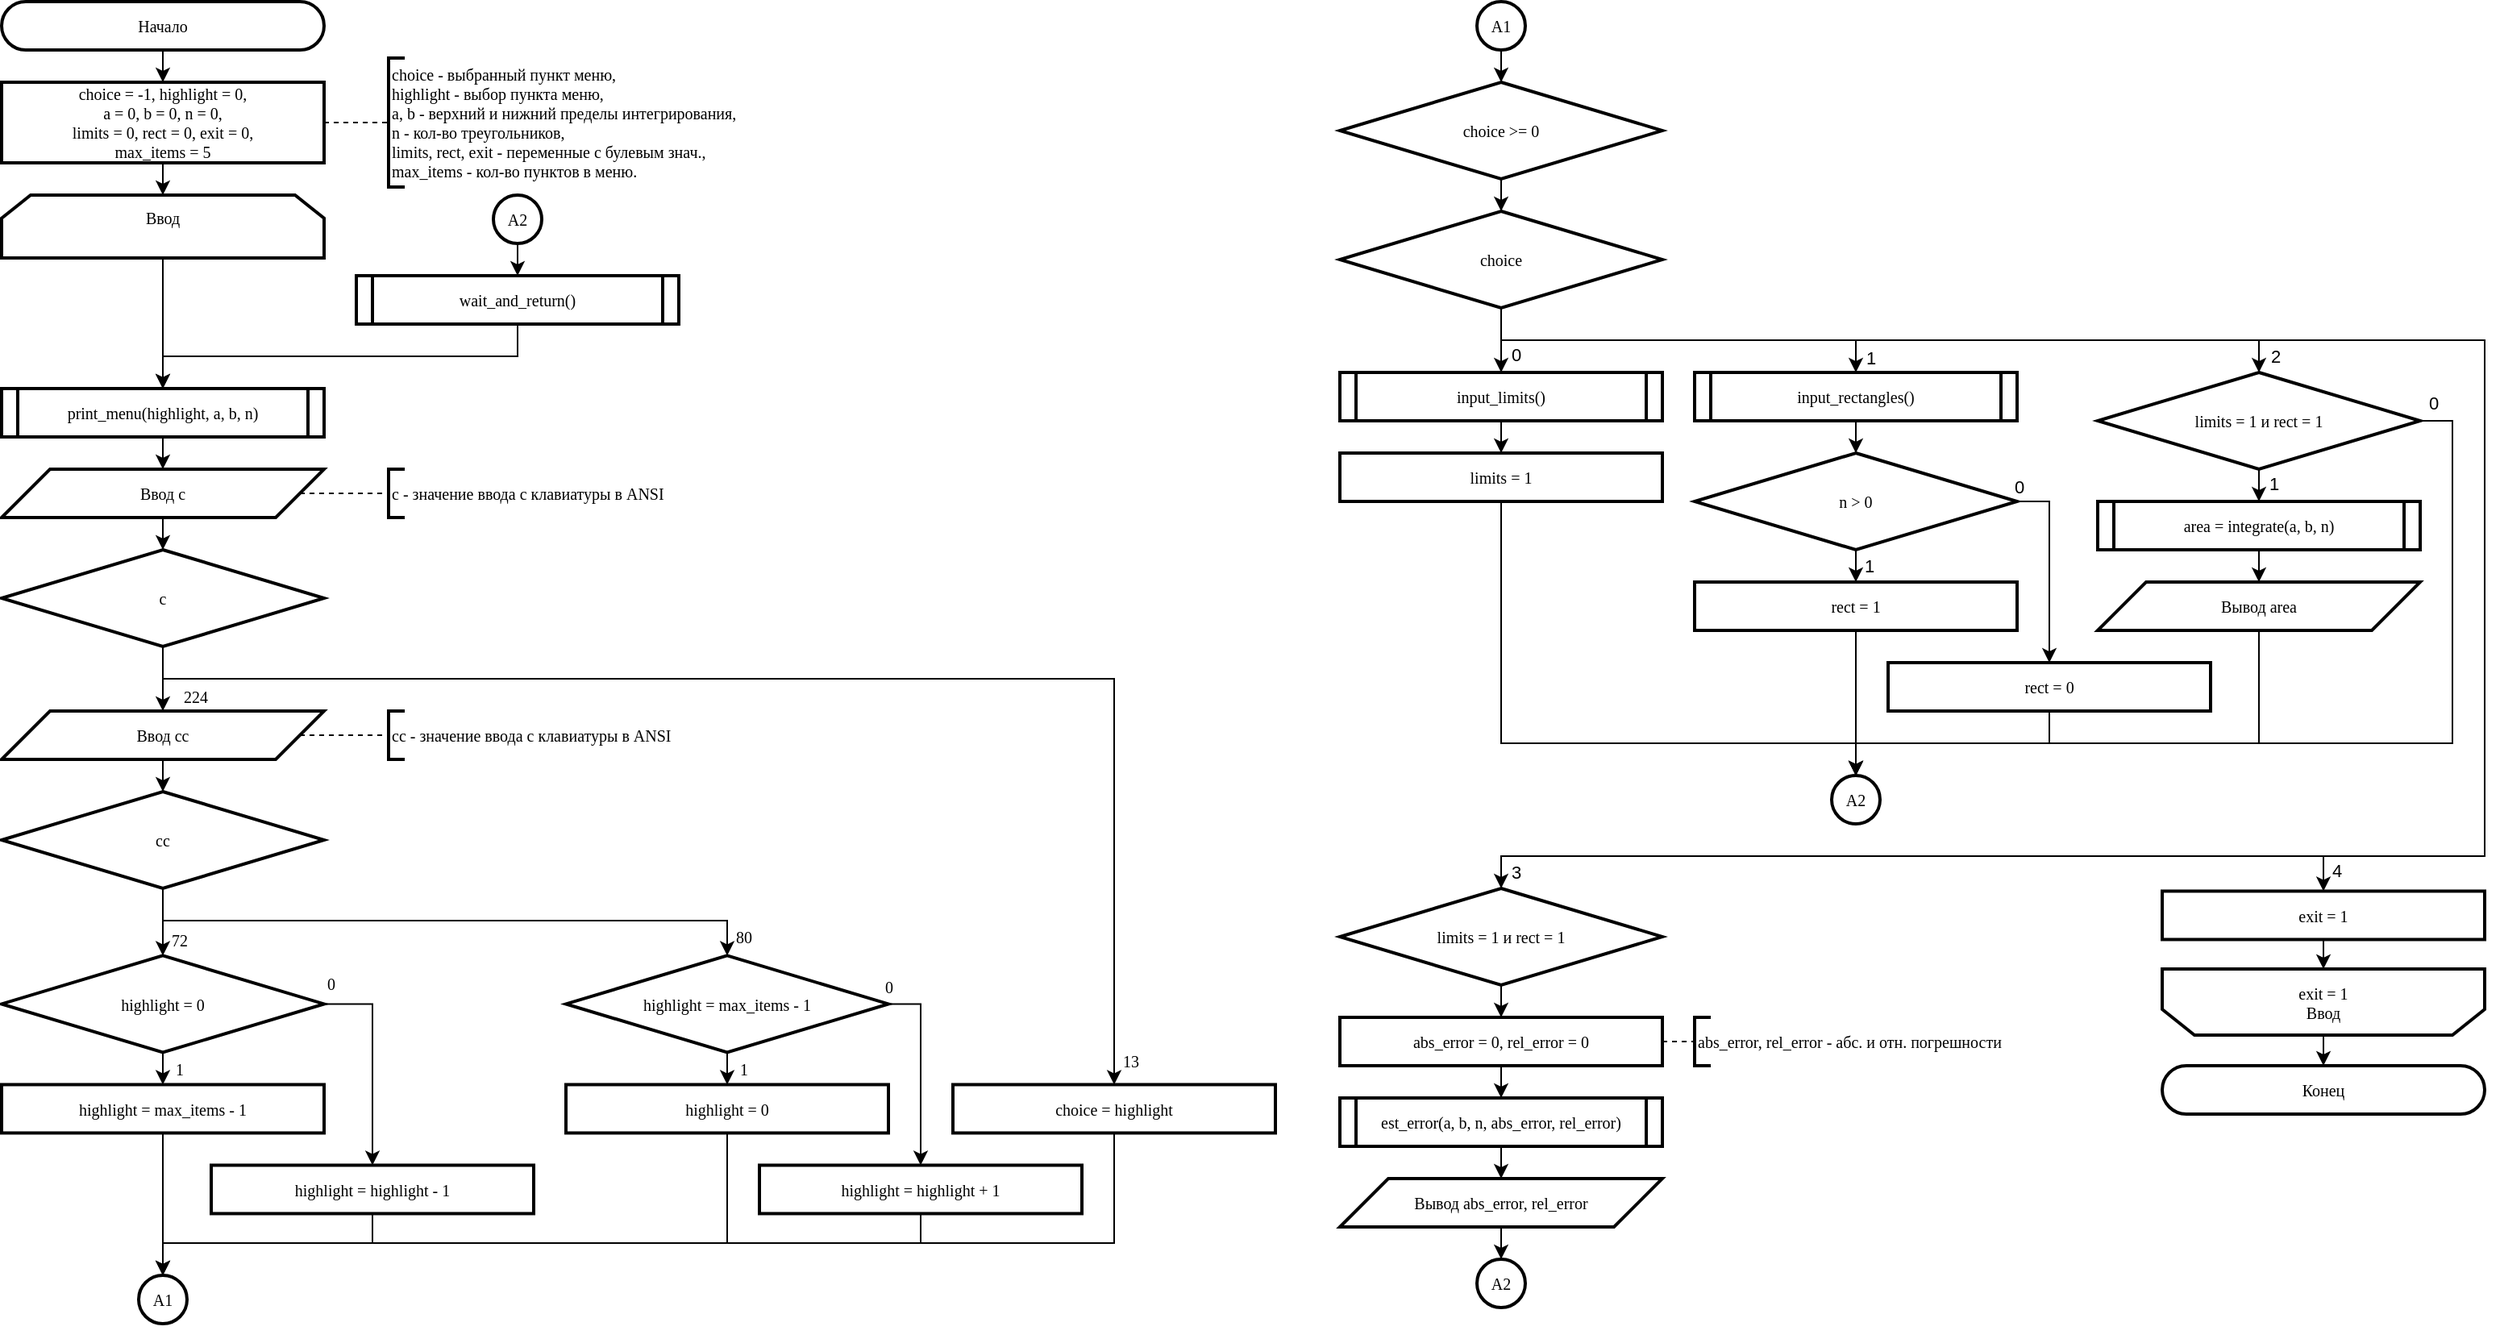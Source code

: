 <mxfile version="24.7.17">
  <diagram name="main" id="Yor0Zr-ZIr2lH6L3l4fF">
    <mxGraphModel dx="4097" dy="2389" grid="1" gridSize="10" guides="1" tooltips="1" connect="1" arrows="1" fold="1" page="1" pageScale="1" pageWidth="827" pageHeight="1169" math="0" shadow="0">
      <root>
        <mxCell id="0" />
        <mxCell id="1" parent="0" />
        <mxCell id="jDlv3GE1ao5g64Kmucw2-7" style="edgeStyle=orthogonalEdgeStyle;rounded=0;orthogonalLoop=1;jettySize=auto;html=1;exitX=0.5;exitY=1;exitDx=0;exitDy=0;entryX=0.5;entryY=0;entryDx=0;entryDy=0;fontFamily=JetBrains Mono;fontSize=10;" edge="1" parent="1" source="jDlv3GE1ao5g64Kmucw2-1" target="jDlv3GE1ao5g64Kmucw2-6">
          <mxGeometry relative="1" as="geometry" />
        </mxCell>
        <mxCell id="jDlv3GE1ao5g64Kmucw2-1" value="Начало" style="rounded=1;whiteSpace=wrap;html=1;arcSize=50;container=0;strokeWidth=2;fontFamily=JetBrains Mono;fontSize=10;" vertex="1" parent="1">
          <mxGeometry x="10" y="10" width="200" height="30" as="geometry" />
        </mxCell>
        <mxCell id="jDlv3GE1ao5g64Kmucw2-2" value="Конец" style="rounded=1;whiteSpace=wrap;html=1;arcSize=50;container=0;strokeWidth=2;fontFamily=JetBrains Mono;fontSize=10;" vertex="1" parent="1">
          <mxGeometry x="1350" y="670" width="200" height="30" as="geometry" />
        </mxCell>
        <mxCell id="jDlv3GE1ao5g64Kmucw2-67" style="edgeStyle=orthogonalEdgeStyle;rounded=0;orthogonalLoop=1;jettySize=auto;html=1;exitX=0.5;exitY=0;exitDx=0;exitDy=0;entryX=0.5;entryY=0;entryDx=0;entryDy=0;" edge="1" parent="1" source="jDlv3GE1ao5g64Kmucw2-3" target="jDlv3GE1ao5g64Kmucw2-2">
          <mxGeometry relative="1" as="geometry" />
        </mxCell>
        <mxCell id="jDlv3GE1ao5g64Kmucw2-3" value="&lt;div style=&quot;font-size: 10px;&quot;&gt;exit = 1&lt;/div&gt;&lt;div style=&quot;font-size: 10px;&quot;&gt;Ввод&lt;/div&gt;" style="shape=loopLimit;whiteSpace=wrap;html=1;size=20;direction=west;strokeWidth=2;fontFamily=JetBrains Mono;fontSize=10;" vertex="1" parent="1">
          <mxGeometry x="1350" y="610" width="200" height="41" as="geometry" />
        </mxCell>
        <mxCell id="jDlv3GE1ao5g64Kmucw2-14" style="edgeStyle=orthogonalEdgeStyle;rounded=0;orthogonalLoop=1;jettySize=auto;html=1;exitX=0.5;exitY=1;exitDx=0;exitDy=0;entryX=0.5;entryY=0;entryDx=0;entryDy=0;fontFamily=JetBrains Mono;fontSize=10;" edge="1" parent="1" source="jDlv3GE1ao5g64Kmucw2-4" target="jDlv3GE1ao5g64Kmucw2-13">
          <mxGeometry relative="1" as="geometry" />
        </mxCell>
        <mxCell id="jDlv3GE1ao5g64Kmucw2-4" value="&lt;div style=&quot;font-size: 10px;&quot;&gt;Ввод&lt;/div&gt;&lt;div style=&quot;font-size: 10px;&quot;&gt;&lt;br style=&quot;font-size: 10px;&quot;&gt;&lt;/div&gt;" style="shape=loopLimit;whiteSpace=wrap;html=1;size=18;direction=east;strokeWidth=2;fontFamily=JetBrains Mono;fontSize=10;" vertex="1" parent="1">
          <mxGeometry x="10" y="130" width="200" height="39" as="geometry" />
        </mxCell>
        <mxCell id="jDlv3GE1ao5g64Kmucw2-8" style="edgeStyle=orthogonalEdgeStyle;rounded=0;orthogonalLoop=1;jettySize=auto;html=1;exitX=0.5;exitY=1;exitDx=0;exitDy=0;entryX=0.5;entryY=0;entryDx=0;entryDy=0;fontFamily=JetBrains Mono;fontSize=10;" edge="1" parent="1" source="jDlv3GE1ao5g64Kmucw2-6" target="jDlv3GE1ao5g64Kmucw2-4">
          <mxGeometry relative="1" as="geometry" />
        </mxCell>
        <mxCell id="jDlv3GE1ao5g64Kmucw2-6" value="&lt;div style=&quot;font-size: 10px;&quot;&gt;&lt;span style=&quot;background-color: initial; font-size: 10px;&quot;&gt;choice = -1,&amp;nbsp;&lt;/span&gt;highlight = 0,&lt;/div&gt;&lt;div style=&quot;font-size: 10px;&quot;&gt;&lt;span style=&quot;background-color: initial; font-size: 10px;&quot;&gt;a = 0, b = 0,&amp;nbsp;&lt;/span&gt;&lt;span style=&quot;background-color: initial; font-size: 10px;&quot;&gt;n = 0,&lt;/span&gt;&lt;/div&gt;&lt;div style=&quot;font-size: 10px;&quot;&gt;&lt;span style=&quot;background-color: initial; font-size: 10px;&quot;&gt;limits = 0, rect = 0, exit = 0,&lt;/span&gt;&lt;/div&gt;&lt;div style=&quot;font-size: 10px;&quot;&gt;&lt;span style=&quot;background-color: initial; font-size: 10px;&quot;&gt;max_items = 5&lt;/span&gt;&lt;/div&gt;" style="rounded=0;whiteSpace=wrap;html=1;strokeWidth=2;fontFamily=JetBrains Mono;fontSize=10;" vertex="1" parent="1">
          <mxGeometry x="10" y="60" width="200" height="50" as="geometry" />
        </mxCell>
        <mxCell id="jDlv3GE1ao5g64Kmucw2-19" style="edgeStyle=orthogonalEdgeStyle;rounded=0;orthogonalLoop=1;jettySize=auto;html=1;exitX=0.5;exitY=1;exitDx=0;exitDy=0;entryX=0.5;entryY=0;entryDx=0;entryDy=0;fontFamily=JetBrains Mono;fontSize=10;" edge="1" parent="1" source="jDlv3GE1ao5g64Kmucw2-9" target="jDlv3GE1ao5g64Kmucw2-18">
          <mxGeometry relative="1" as="geometry" />
        </mxCell>
        <mxCell id="jDlv3GE1ao5g64Kmucw2-9" value="Ввод c" style="shape=parallelogram;perimeter=parallelogramPerimeter;whiteSpace=wrap;html=1;fixedSize=1;size=30;container=0;strokeWidth=2;fontFamily=JetBrains Mono;fontSize=10;" vertex="1" parent="1">
          <mxGeometry x="10" y="300" width="200" height="30" as="geometry" />
        </mxCell>
        <mxCell id="jDlv3GE1ao5g64Kmucw2-10" value="c - значение ввода с клавиатуры в ANSI" style="strokeWidth=2;html=1;shape=mxgraph.flowchart.annotation_1;align=left;pointerEvents=1;fontFamily=JetBrains Mono;fontSize=10;" vertex="1" parent="1">
          <mxGeometry x="250" y="300" width="10" height="30" as="geometry" />
        </mxCell>
        <mxCell id="jDlv3GE1ao5g64Kmucw2-12" style="edgeStyle=orthogonalEdgeStyle;rounded=0;orthogonalLoop=1;jettySize=auto;html=1;exitX=1;exitY=0.5;exitDx=0;exitDy=0;entryX=0;entryY=0.5;entryDx=0;entryDy=0;entryPerimeter=0;dashed=1;endArrow=none;endFill=0;fontFamily=JetBrains Mono;fontSize=10;" edge="1" parent="1" source="jDlv3GE1ao5g64Kmucw2-9" target="jDlv3GE1ao5g64Kmucw2-10">
          <mxGeometry relative="1" as="geometry" />
        </mxCell>
        <mxCell id="jDlv3GE1ao5g64Kmucw2-15" style="edgeStyle=orthogonalEdgeStyle;rounded=0;orthogonalLoop=1;jettySize=auto;html=1;exitX=0.5;exitY=1;exitDx=0;exitDy=0;entryX=0.5;entryY=0;entryDx=0;entryDy=0;fontFamily=JetBrains Mono;fontSize=10;" edge="1" parent="1" source="jDlv3GE1ao5g64Kmucw2-13" target="jDlv3GE1ao5g64Kmucw2-9">
          <mxGeometry relative="1" as="geometry" />
        </mxCell>
        <mxCell id="jDlv3GE1ao5g64Kmucw2-13" value="print_menu(highlight, a, b, n)" style="shape=process;whiteSpace=wrap;html=1;backgroundOutline=1;strokeWidth=2;size=0.05;fontFamily=JetBrains Mono;fontSize=10;" vertex="1" parent="1">
          <mxGeometry x="10" y="250" width="200" height="30" as="geometry" />
        </mxCell>
        <mxCell id="jDlv3GE1ao5g64Kmucw2-16" value="choice - выбранный пункт меню,&lt;div style=&quot;font-size: 10px;&quot;&gt;highlight - выбор пункта меню,&lt;/div&gt;&lt;div style=&quot;font-size: 10px;&quot;&gt;a, b - верхний и нижний пределы интегрирования,&lt;/div&gt;&lt;div style=&quot;font-size: 10px;&quot;&gt;n - кол-во треугольников,&lt;/div&gt;&lt;div style=&quot;font-size: 10px;&quot;&gt;limits, rect, exit - переменные с булевым знач.,&lt;/div&gt;&lt;div style=&quot;font-size: 10px;&quot;&gt;max_items - кол-во пунктов в меню.&lt;/div&gt;" style="strokeWidth=2;html=1;shape=mxgraph.flowchart.annotation_1;align=left;pointerEvents=1;fontFamily=JetBrains Mono;fontSize=10;" vertex="1" parent="1">
          <mxGeometry x="250" y="45" width="10" height="80" as="geometry" />
        </mxCell>
        <mxCell id="jDlv3GE1ao5g64Kmucw2-17" style="edgeStyle=orthogonalEdgeStyle;rounded=0;orthogonalLoop=1;jettySize=auto;html=1;exitX=1;exitY=0.5;exitDx=0;exitDy=0;entryX=0;entryY=0.5;entryDx=0;entryDy=0;entryPerimeter=0;dashed=1;endArrow=none;endFill=0;fontFamily=JetBrains Mono;fontSize=10;" edge="1" parent="1" source="jDlv3GE1ao5g64Kmucw2-6" target="jDlv3GE1ao5g64Kmucw2-16">
          <mxGeometry relative="1" as="geometry" />
        </mxCell>
        <mxCell id="jDlv3GE1ao5g64Kmucw2-27" style="edgeStyle=orthogonalEdgeStyle;rounded=0;orthogonalLoop=1;jettySize=auto;html=1;exitX=0.5;exitY=1;exitDx=0;exitDy=0;entryX=0.5;entryY=0;entryDx=0;entryDy=0;fontFamily=JetBrains Mono;fontSize=10;" edge="1" parent="1" source="jDlv3GE1ao5g64Kmucw2-18" target="jDlv3GE1ao5g64Kmucw2-26">
          <mxGeometry relative="1" as="geometry" />
        </mxCell>
        <mxCell id="jDlv3GE1ao5g64Kmucw2-28" value="224" style="edgeLabel;html=1;align=center;verticalAlign=middle;resizable=0;points=[];fontFamily=JetBrains Mono;fontSize=10;" vertex="1" connectable="0" parent="jDlv3GE1ao5g64Kmucw2-27">
          <mxGeometry x="-0.181" relative="1" as="geometry">
            <mxPoint x="20" y="14" as="offset" />
          </mxGeometry>
        </mxCell>
        <mxCell id="jDlv3GE1ao5g64Kmucw2-29" style="edgeStyle=orthogonalEdgeStyle;rounded=0;orthogonalLoop=1;jettySize=auto;html=1;exitX=0.5;exitY=1;exitDx=0;exitDy=0;entryX=0.5;entryY=0;entryDx=0;entryDy=0;fontFamily=JetBrains Mono;fontSize=10;" edge="1" parent="1" source="jDlv3GE1ao5g64Kmucw2-18" target="jDlv3GE1ao5g64Kmucw2-22">
          <mxGeometry relative="1" as="geometry">
            <Array as="points">
              <mxPoint x="110" y="430" />
              <mxPoint x="700" y="430" />
            </Array>
          </mxGeometry>
        </mxCell>
        <mxCell id="jDlv3GE1ao5g64Kmucw2-30" value="13" style="edgeLabel;html=1;align=center;verticalAlign=middle;resizable=0;points=[];fontFamily=JetBrains Mono;fontSize=10;" vertex="1" connectable="0" parent="jDlv3GE1ao5g64Kmucw2-29">
          <mxGeometry x="0.902" y="1" relative="1" as="geometry">
            <mxPoint x="9" y="27" as="offset" />
          </mxGeometry>
        </mxCell>
        <mxCell id="jDlv3GE1ao5g64Kmucw2-18" value="с" style="rhombus;whiteSpace=wrap;html=1;strokeWidth=2;fontFamily=JetBrains Mono;fontSize=10;" vertex="1" parent="1">
          <mxGeometry x="10" y="350" width="200" height="60" as="geometry" />
        </mxCell>
        <mxCell id="jDlv3GE1ao5g64Kmucw2-60" style="edgeStyle=orthogonalEdgeStyle;rounded=0;orthogonalLoop=1;jettySize=auto;html=1;exitX=0.5;exitY=1;exitDx=0;exitDy=0;fontFamily=JetBrains Mono;fontSize=10;entryX=0.5;entryY=0;entryDx=0;entryDy=0;" edge="1" parent="1" source="jDlv3GE1ao5g64Kmucw2-22">
          <mxGeometry relative="1" as="geometry">
            <mxPoint x="110" y="830" as="targetPoint" />
            <Array as="points">
              <mxPoint x="700" y="780" />
              <mxPoint x="110" y="780" />
            </Array>
          </mxGeometry>
        </mxCell>
        <mxCell id="jDlv3GE1ao5g64Kmucw2-22" value="choice = highlight" style="rounded=0;whiteSpace=wrap;html=1;strokeWidth=2;fontFamily=JetBrains Mono;fontSize=10;" vertex="1" parent="1">
          <mxGeometry x="600" y="681.72" width="200" height="30" as="geometry" />
        </mxCell>
        <mxCell id="jDlv3GE1ao5g64Kmucw2-32" style="edgeStyle=orthogonalEdgeStyle;rounded=0;orthogonalLoop=1;jettySize=auto;html=1;exitX=0.5;exitY=1;exitDx=0;exitDy=0;entryX=0.5;entryY=0;entryDx=0;entryDy=0;fontFamily=JetBrains Mono;fontSize=10;" edge="1" parent="1" source="jDlv3GE1ao5g64Kmucw2-25" target="jDlv3GE1ao5g64Kmucw2-38">
          <mxGeometry relative="1" as="geometry">
            <mxPoint x="110" y="600" as="targetPoint" />
          </mxGeometry>
        </mxCell>
        <mxCell id="jDlv3GE1ao5g64Kmucw2-34" value="72" style="edgeLabel;html=1;align=center;verticalAlign=middle;resizable=0;points=[];fontFamily=JetBrains Mono;fontSize=10;" vertex="1" connectable="0" parent="jDlv3GE1ao5g64Kmucw2-32">
          <mxGeometry x="0.314" y="-1" relative="1" as="geometry">
            <mxPoint x="11" y="4" as="offset" />
          </mxGeometry>
        </mxCell>
        <mxCell id="jDlv3GE1ao5g64Kmucw2-33" style="edgeStyle=orthogonalEdgeStyle;rounded=0;orthogonalLoop=1;jettySize=auto;html=1;exitX=0.5;exitY=1;exitDx=0;exitDy=0;fontFamily=JetBrains Mono;fontSize=10;entryX=0.5;entryY=0;entryDx=0;entryDy=0;" edge="1" parent="1" source="jDlv3GE1ao5g64Kmucw2-25" target="jDlv3GE1ao5g64Kmucw2-53">
          <mxGeometry relative="1" as="geometry">
            <mxPoint x="610" y="680" as="targetPoint" />
            <Array as="points">
              <mxPoint x="110" y="580" />
              <mxPoint x="460" y="580" />
            </Array>
          </mxGeometry>
        </mxCell>
        <mxCell id="jDlv3GE1ao5g64Kmucw2-35" value="80" style="edgeLabel;html=1;align=center;verticalAlign=middle;resizable=0;points=[];fontFamily=JetBrains Mono;fontSize=10;" vertex="1" connectable="0" parent="jDlv3GE1ao5g64Kmucw2-33">
          <mxGeometry x="0.924" y="2" relative="1" as="geometry">
            <mxPoint x="8" y="3" as="offset" />
          </mxGeometry>
        </mxCell>
        <mxCell id="jDlv3GE1ao5g64Kmucw2-25" value="cc" style="rhombus;whiteSpace=wrap;html=1;strokeWidth=2;fontFamily=JetBrains Mono;fontSize=10;" vertex="1" parent="1">
          <mxGeometry x="10" y="500" width="200" height="60" as="geometry" />
        </mxCell>
        <mxCell id="jDlv3GE1ao5g64Kmucw2-31" style="edgeStyle=orthogonalEdgeStyle;rounded=0;orthogonalLoop=1;jettySize=auto;html=1;exitX=0.5;exitY=1;exitDx=0;exitDy=0;entryX=0.5;entryY=0;entryDx=0;entryDy=0;fontFamily=JetBrains Mono;fontSize=10;" edge="1" parent="1" source="jDlv3GE1ao5g64Kmucw2-26" target="jDlv3GE1ao5g64Kmucw2-25">
          <mxGeometry relative="1" as="geometry" />
        </mxCell>
        <mxCell id="jDlv3GE1ao5g64Kmucw2-26" value="Ввод cc" style="shape=parallelogram;perimeter=parallelogramPerimeter;whiteSpace=wrap;html=1;fixedSize=1;size=30;container=0;strokeWidth=2;fontFamily=JetBrains Mono;fontSize=10;" vertex="1" parent="1">
          <mxGeometry x="10" y="450" width="200" height="30" as="geometry" />
        </mxCell>
        <mxCell id="jDlv3GE1ao5g64Kmucw2-63" style="edgeStyle=orthogonalEdgeStyle;rounded=0;orthogonalLoop=1;jettySize=auto;html=1;exitX=0.5;exitY=1;exitDx=0;exitDy=0;entryX=0.5;entryY=0;entryDx=0;entryDy=0;fontFamily=JetBrains Mono;fontSize=10;" edge="1" parent="1" source="jDlv3GE1ao5g64Kmucw2-42">
          <mxGeometry relative="1" as="geometry">
            <mxPoint x="110" y="830" as="targetPoint" />
            <Array as="points">
              <mxPoint x="240" y="780" />
              <mxPoint x="110" y="780" />
            </Array>
          </mxGeometry>
        </mxCell>
        <mxCell id="jDlv3GE1ao5g64Kmucw2-42" value="highlight = highlight - 1" style="rounded=0;whiteSpace=wrap;html=1;strokeWidth=2;fontFamily=JetBrains Mono;fontSize=10;" vertex="1" parent="1">
          <mxGeometry x="140" y="731.72" width="200" height="30" as="geometry" />
        </mxCell>
        <mxCell id="jDlv3GE1ao5g64Kmucw2-43" style="edgeStyle=orthogonalEdgeStyle;rounded=0;orthogonalLoop=1;jettySize=auto;html=1;exitX=1;exitY=0.5;exitDx=0;exitDy=0;entryX=0.5;entryY=0;entryDx=0;entryDy=0;fontFamily=JetBrains Mono;fontSize=10;" edge="1" parent="1" source="jDlv3GE1ao5g64Kmucw2-38" target="jDlv3GE1ao5g64Kmucw2-42">
          <mxGeometry relative="1" as="geometry" />
        </mxCell>
        <mxCell id="jDlv3GE1ao5g64Kmucw2-44" value="0" style="edgeLabel;html=1;align=center;verticalAlign=middle;resizable=0;points=[];fontFamily=JetBrains Mono;fontSize=10;" vertex="1" connectable="0" parent="jDlv3GE1ao5g64Kmucw2-43">
          <mxGeometry x="-0.622" y="1" relative="1" as="geometry">
            <mxPoint x="-21" y="-12" as="offset" />
          </mxGeometry>
        </mxCell>
        <mxCell id="jDlv3GE1ao5g64Kmucw2-65" style="edgeStyle=orthogonalEdgeStyle;rounded=0;orthogonalLoop=1;jettySize=auto;html=1;exitX=0.5;exitY=1;exitDx=0;exitDy=0;entryX=0.5;entryY=0;entryDx=0;entryDy=0;fontFamily=JetBrains Mono;fontSize=10;" edge="1" parent="1" source="jDlv3GE1ao5g64Kmucw2-69">
          <mxGeometry relative="1" as="geometry">
            <mxPoint x="110" y="830" as="targetPoint" />
            <Array as="points">
              <mxPoint x="110" y="780" />
            </Array>
          </mxGeometry>
        </mxCell>
        <mxCell id="jDlv3GE1ao5g64Kmucw2-55" value="highlight = highlight + 1" style="rounded=0;whiteSpace=wrap;html=1;strokeWidth=2;fontFamily=JetBrains Mono;fontSize=10;" vertex="1" parent="1">
          <mxGeometry x="480" y="731.72" width="200" height="30" as="geometry" />
        </mxCell>
        <mxCell id="jDlv3GE1ao5g64Kmucw2-51" style="edgeStyle=orthogonalEdgeStyle;rounded=0;orthogonalLoop=1;jettySize=auto;html=1;exitX=1;exitY=0.5;exitDx=0;exitDy=0;entryX=0.5;entryY=0;entryDx=0;entryDy=0;fontFamily=JetBrains Mono;fontSize=10;" edge="1" source="jDlv3GE1ao5g64Kmucw2-53" target="jDlv3GE1ao5g64Kmucw2-55" parent="1">
          <mxGeometry relative="1" as="geometry" />
        </mxCell>
        <mxCell id="jDlv3GE1ao5g64Kmucw2-52" value="0" style="edgeLabel;html=1;align=center;verticalAlign=middle;resizable=0;points=[];fontFamily=JetBrains Mono;fontSize=10;" vertex="1" connectable="0" parent="jDlv3GE1ao5g64Kmucw2-51">
          <mxGeometry x="-0.622" y="1" relative="1" as="geometry">
            <mxPoint x="-21" y="-13" as="offset" />
          </mxGeometry>
        </mxCell>
        <mxCell id="jDlv3GE1ao5g64Kmucw2-40" style="edgeStyle=orthogonalEdgeStyle;rounded=0;orthogonalLoop=1;jettySize=auto;html=1;exitX=0.5;exitY=1;exitDx=0;exitDy=0;entryX=0.5;entryY=0;entryDx=0;entryDy=0;fontFamily=JetBrains Mono;fontSize=10;" edge="1" parent="1" source="jDlv3GE1ao5g64Kmucw2-38" target="jDlv3GE1ao5g64Kmucw2-39">
          <mxGeometry relative="1" as="geometry" />
        </mxCell>
        <mxCell id="jDlv3GE1ao5g64Kmucw2-41" value="1" style="edgeLabel;html=1;align=center;verticalAlign=middle;resizable=0;points=[];fontFamily=JetBrains Mono;fontSize=10;" vertex="1" connectable="0" parent="jDlv3GE1ao5g64Kmucw2-40">
          <mxGeometry x="-0.4" relative="1" as="geometry">
            <mxPoint x="10" y="4" as="offset" />
          </mxGeometry>
        </mxCell>
        <mxCell id="jDlv3GE1ao5g64Kmucw2-38" value="highlight = 0" style="rhombus;whiteSpace=wrap;html=1;strokeWidth=2;fontFamily=JetBrains Mono;fontSize=10;" vertex="1" parent="1">
          <mxGeometry x="10" y="601.72" width="200" height="60" as="geometry" />
        </mxCell>
        <mxCell id="jDlv3GE1ao5g64Kmucw2-62" style="edgeStyle=orthogonalEdgeStyle;rounded=0;orthogonalLoop=1;jettySize=auto;html=1;exitX=0.5;exitY=1;exitDx=0;exitDy=0;entryX=0.5;entryY=0;entryDx=0;entryDy=0;fontFamily=JetBrains Mono;fontSize=10;" edge="1" parent="1" source="jDlv3GE1ao5g64Kmucw2-39" target="jDlv3GE1ao5g64Kmucw2-69">
          <mxGeometry relative="1" as="geometry">
            <mxPoint x="110" y="830" as="targetPoint" />
          </mxGeometry>
        </mxCell>
        <mxCell id="jDlv3GE1ao5g64Kmucw2-39" value="highlight = max_items - 1" style="rounded=0;whiteSpace=wrap;html=1;strokeWidth=2;fontFamily=JetBrains Mono;fontSize=10;" vertex="1" parent="1">
          <mxGeometry x="10" y="681.72" width="200" height="30" as="geometry" />
        </mxCell>
        <mxCell id="jDlv3GE1ao5g64Kmucw2-49" style="edgeStyle=orthogonalEdgeStyle;rounded=0;orthogonalLoop=1;jettySize=auto;html=1;exitX=0.5;exitY=1;exitDx=0;exitDy=0;entryX=0.5;entryY=0;entryDx=0;entryDy=0;fontFamily=JetBrains Mono;fontSize=10;" edge="1" source="jDlv3GE1ao5g64Kmucw2-53" target="jDlv3GE1ao5g64Kmucw2-54" parent="1">
          <mxGeometry relative="1" as="geometry" />
        </mxCell>
        <mxCell id="jDlv3GE1ao5g64Kmucw2-50" value="1" style="edgeLabel;html=1;align=center;verticalAlign=middle;resizable=0;points=[];fontFamily=JetBrains Mono;fontSize=10;" vertex="1" connectable="0" parent="jDlv3GE1ao5g64Kmucw2-49">
          <mxGeometry x="-0.4" relative="1" as="geometry">
            <mxPoint x="10" y="4" as="offset" />
          </mxGeometry>
        </mxCell>
        <mxCell id="jDlv3GE1ao5g64Kmucw2-53" value="highlight = max_items - 1" style="rhombus;whiteSpace=wrap;html=1;strokeWidth=2;fontFamily=JetBrains Mono;fontSize=10;" vertex="1" parent="1">
          <mxGeometry x="360" y="601.72" width="200" height="60" as="geometry" />
        </mxCell>
        <mxCell id="jDlv3GE1ao5g64Kmucw2-64" style="edgeStyle=orthogonalEdgeStyle;rounded=0;orthogonalLoop=1;jettySize=auto;html=1;exitX=0.5;exitY=1;exitDx=0;exitDy=0;entryX=0.5;entryY=0;entryDx=0;entryDy=0;fontFamily=JetBrains Mono;fontSize=10;" edge="1" parent="1" source="jDlv3GE1ao5g64Kmucw2-54" target="jDlv3GE1ao5g64Kmucw2-69">
          <mxGeometry relative="1" as="geometry">
            <mxPoint x="110" y="830" as="targetPoint" />
            <Array as="points">
              <mxPoint x="460" y="780" />
              <mxPoint x="110" y="780" />
            </Array>
          </mxGeometry>
        </mxCell>
        <mxCell id="jDlv3GE1ao5g64Kmucw2-54" value="highlight = 0" style="rounded=0;whiteSpace=wrap;html=1;strokeWidth=2;fontFamily=JetBrains Mono;fontSize=10;" vertex="1" parent="1">
          <mxGeometry x="360" y="681.72" width="200" height="30" as="geometry" />
        </mxCell>
        <mxCell id="jDlv3GE1ao5g64Kmucw2-58" value="cc - значение ввода с клавиатуры в ANSI" style="strokeWidth=2;html=1;shape=mxgraph.flowchart.annotation_1;align=left;pointerEvents=1;fontFamily=JetBrains Mono;fontSize=10;" vertex="1" parent="1">
          <mxGeometry x="250" y="450" width="10" height="30" as="geometry" />
        </mxCell>
        <mxCell id="jDlv3GE1ao5g64Kmucw2-59" style="edgeStyle=orthogonalEdgeStyle;rounded=0;orthogonalLoop=1;jettySize=auto;html=1;exitX=1;exitY=0.5;exitDx=0;exitDy=0;entryX=0;entryY=0.5;entryDx=0;entryDy=0;entryPerimeter=0;dashed=1;endArrow=none;endFill=0;fontFamily=JetBrains Mono;fontSize=10;" edge="1" parent="1" source="jDlv3GE1ao5g64Kmucw2-26" target="jDlv3GE1ao5g64Kmucw2-58">
          <mxGeometry relative="1" as="geometry" />
        </mxCell>
        <mxCell id="jDlv3GE1ao5g64Kmucw2-74" style="edgeStyle=orthogonalEdgeStyle;rounded=0;orthogonalLoop=1;jettySize=auto;html=1;exitX=0.5;exitY=1;exitDx=0;exitDy=0;entryX=0.5;entryY=0;entryDx=0;entryDy=0;" edge="1" parent="1" source="jDlv3GE1ao5g64Kmucw2-68" target="jDlv3GE1ao5g64Kmucw2-73">
          <mxGeometry relative="1" as="geometry" />
        </mxCell>
        <mxCell id="jDlv3GE1ao5g64Kmucw2-68" value="choice &amp;gt;= 0" style="rhombus;whiteSpace=wrap;html=1;strokeWidth=2;fontFamily=JetBrains Mono;fontSize=10;" vertex="1" parent="1">
          <mxGeometry x="840" y="60" width="200" height="60" as="geometry" />
        </mxCell>
        <mxCell id="jDlv3GE1ao5g64Kmucw2-70" value="" style="edgeStyle=orthogonalEdgeStyle;rounded=0;orthogonalLoop=1;jettySize=auto;html=1;exitX=0.5;exitY=1;exitDx=0;exitDy=0;entryX=0.5;entryY=0;entryDx=0;entryDy=0;fontFamily=JetBrains Mono;fontSize=10;" edge="1" parent="1" source="jDlv3GE1ao5g64Kmucw2-55" target="jDlv3GE1ao5g64Kmucw2-69">
          <mxGeometry relative="1" as="geometry">
            <mxPoint x="110" y="830" as="targetPoint" />
            <mxPoint x="580" y="762" as="sourcePoint" />
            <Array as="points">
              <mxPoint x="580" y="780" />
            </Array>
          </mxGeometry>
        </mxCell>
        <mxCell id="jDlv3GE1ao5g64Kmucw2-69" value="&lt;font style=&quot;font-size: 10px;&quot;&gt;A1&lt;/font&gt;" style="ellipse;whiteSpace=wrap;html=1;aspect=fixed;strokeWidth=2;fontFamily=JetBrains Mono;fontSize=10;" vertex="1" parent="1">
          <mxGeometry x="95" y="800" width="30" height="30" as="geometry" />
        </mxCell>
        <mxCell id="jDlv3GE1ao5g64Kmucw2-72" style="edgeStyle=orthogonalEdgeStyle;rounded=0;orthogonalLoop=1;jettySize=auto;html=1;exitX=0.5;exitY=1;exitDx=0;exitDy=0;entryX=0.5;entryY=0;entryDx=0;entryDy=0;" edge="1" parent="1" source="jDlv3GE1ao5g64Kmucw2-71" target="jDlv3GE1ao5g64Kmucw2-68">
          <mxGeometry relative="1" as="geometry" />
        </mxCell>
        <mxCell id="jDlv3GE1ao5g64Kmucw2-71" value="&lt;font style=&quot;font-size: 10px;&quot;&gt;A1&lt;/font&gt;" style="ellipse;whiteSpace=wrap;html=1;aspect=fixed;strokeWidth=2;fontFamily=JetBrains Mono;fontSize=10;" vertex="1" parent="1">
          <mxGeometry x="925" y="10" width="30" height="30" as="geometry" />
        </mxCell>
        <mxCell id="jDlv3GE1ao5g64Kmucw2-77" style="edgeStyle=orthogonalEdgeStyle;rounded=0;orthogonalLoop=1;jettySize=auto;html=1;exitX=0.5;exitY=1;exitDx=0;exitDy=0;entryX=0.5;entryY=0;entryDx=0;entryDy=0;" edge="1" parent="1" source="jDlv3GE1ao5g64Kmucw2-73" target="jDlv3GE1ao5g64Kmucw2-76">
          <mxGeometry relative="1" as="geometry" />
        </mxCell>
        <mxCell id="jDlv3GE1ao5g64Kmucw2-92" value="0" style="edgeLabel;html=1;align=center;verticalAlign=middle;resizable=0;points=[];" vertex="1" connectable="0" parent="jDlv3GE1ao5g64Kmucw2-77">
          <mxGeometry x="0.392" y="1" relative="1" as="geometry">
            <mxPoint x="8" y="1" as="offset" />
          </mxGeometry>
        </mxCell>
        <mxCell id="jDlv3GE1ao5g64Kmucw2-91" style="edgeStyle=orthogonalEdgeStyle;rounded=0;orthogonalLoop=1;jettySize=auto;html=1;exitX=0.5;exitY=1;exitDx=0;exitDy=0;entryX=0.5;entryY=0;entryDx=0;entryDy=0;" edge="1" parent="1" source="jDlv3GE1ao5g64Kmucw2-73" target="jDlv3GE1ao5g64Kmucw2-83">
          <mxGeometry relative="1" as="geometry" />
        </mxCell>
        <mxCell id="jDlv3GE1ao5g64Kmucw2-93" value="1" style="edgeLabel;html=1;align=center;verticalAlign=middle;resizable=0;points=[];" vertex="1" connectable="0" parent="jDlv3GE1ao5g64Kmucw2-91">
          <mxGeometry x="0.91" y="1" relative="1" as="geometry">
            <mxPoint x="8" y="2" as="offset" />
          </mxGeometry>
        </mxCell>
        <mxCell id="jDlv3GE1ao5g64Kmucw2-99" style="edgeStyle=orthogonalEdgeStyle;rounded=0;orthogonalLoop=1;jettySize=auto;html=1;exitX=0.5;exitY=1;exitDx=0;exitDy=0;entryX=0.5;entryY=0;entryDx=0;entryDy=0;" edge="1" parent="1" source="jDlv3GE1ao5g64Kmucw2-73" target="jDlv3GE1ao5g64Kmucw2-98">
          <mxGeometry relative="1" as="geometry" />
        </mxCell>
        <mxCell id="jDlv3GE1ao5g64Kmucw2-117" value="2" style="edgeLabel;html=1;align=center;verticalAlign=middle;resizable=0;points=[];" vertex="1" connectable="0" parent="jDlv3GE1ao5g64Kmucw2-99">
          <mxGeometry x="0.948" relative="1" as="geometry">
            <mxPoint x="10" y="3" as="offset" />
          </mxGeometry>
        </mxCell>
        <mxCell id="jDlv3GE1ao5g64Kmucw2-128" style="edgeStyle=orthogonalEdgeStyle;rounded=0;orthogonalLoop=1;jettySize=auto;html=1;exitX=0.5;exitY=1;exitDx=0;exitDy=0;entryX=0.5;entryY=0;entryDx=0;entryDy=0;" edge="1" parent="1" source="jDlv3GE1ao5g64Kmucw2-73" target="jDlv3GE1ao5g64Kmucw2-129">
          <mxGeometry relative="1" as="geometry">
            <mxPoint x="939.966" y="560" as="targetPoint" />
            <Array as="points">
              <mxPoint x="940" y="220" />
              <mxPoint x="1550" y="220" />
              <mxPoint x="1550" y="540" />
              <mxPoint x="940" y="540" />
            </Array>
          </mxGeometry>
        </mxCell>
        <mxCell id="jDlv3GE1ao5g64Kmucw2-133" value="3" style="edgeLabel;html=1;align=center;verticalAlign=middle;resizable=0;points=[];" vertex="1" connectable="0" parent="jDlv3GE1ao5g64Kmucw2-128">
          <mxGeometry x="0.982" relative="1" as="geometry">
            <mxPoint x="9" y="4" as="offset" />
          </mxGeometry>
        </mxCell>
        <mxCell id="jDlv3GE1ao5g64Kmucw2-143" style="edgeStyle=orthogonalEdgeStyle;rounded=0;orthogonalLoop=1;jettySize=auto;html=1;exitX=0.5;exitY=1;exitDx=0;exitDy=0;entryX=0.5;entryY=0;entryDx=0;entryDy=0;" edge="1" parent="1" source="jDlv3GE1ao5g64Kmucw2-73" target="jDlv3GE1ao5g64Kmucw2-144">
          <mxGeometry relative="1" as="geometry">
            <mxPoint x="1170" y="570" as="targetPoint" />
            <Array as="points">
              <mxPoint x="940" y="220" />
              <mxPoint x="1550" y="220" />
              <mxPoint x="1550" y="540" />
              <mxPoint x="1450" y="540" />
            </Array>
          </mxGeometry>
        </mxCell>
        <mxCell id="jDlv3GE1ao5g64Kmucw2-147" value="4" style="edgeLabel;html=1;align=center;verticalAlign=middle;resizable=0;points=[];" vertex="1" connectable="0" parent="jDlv3GE1ao5g64Kmucw2-143">
          <mxGeometry x="0.974" y="1" relative="1" as="geometry">
            <mxPoint x="7" y="1" as="offset" />
          </mxGeometry>
        </mxCell>
        <mxCell id="jDlv3GE1ao5g64Kmucw2-73" value="choice" style="rhombus;whiteSpace=wrap;html=1;strokeWidth=2;fontFamily=JetBrains Mono;fontSize=10;" vertex="1" parent="1">
          <mxGeometry x="840" y="140" width="200" height="60" as="geometry" />
        </mxCell>
        <mxCell id="jDlv3GE1ao5g64Kmucw2-81" style="edgeStyle=orthogonalEdgeStyle;rounded=0;orthogonalLoop=1;jettySize=auto;html=1;exitX=0.5;exitY=1;exitDx=0;exitDy=0;entryX=0.5;entryY=0;entryDx=0;entryDy=0;" edge="1" parent="1" source="jDlv3GE1ao5g64Kmucw2-76" target="jDlv3GE1ao5g64Kmucw2-79">
          <mxGeometry relative="1" as="geometry" />
        </mxCell>
        <mxCell id="jDlv3GE1ao5g64Kmucw2-76" value="input_limits()" style="shape=process;whiteSpace=wrap;html=1;backgroundOutline=1;strokeWidth=2;size=0.05;fontFamily=JetBrains Mono;fontSize=10;" vertex="1" parent="1">
          <mxGeometry x="840" y="240" width="200" height="30" as="geometry" />
        </mxCell>
        <mxCell id="jDlv3GE1ao5g64Kmucw2-82" style="edgeStyle=orthogonalEdgeStyle;rounded=0;orthogonalLoop=1;jettySize=auto;html=1;exitX=0.5;exitY=1;exitDx=0;exitDy=0;entryX=0.5;entryY=0;entryDx=0;entryDy=0;" edge="1" parent="1" source="jDlv3GE1ao5g64Kmucw2-79" target="jDlv3GE1ao5g64Kmucw2-109">
          <mxGeometry relative="1" as="geometry">
            <mxPoint x="940.0" y="340.0" as="targetPoint" />
            <Array as="points">
              <mxPoint x="940" y="470" />
              <mxPoint x="1160" y="470" />
            </Array>
          </mxGeometry>
        </mxCell>
        <mxCell id="jDlv3GE1ao5g64Kmucw2-79" value="limits = 1" style="rounded=0;whiteSpace=wrap;html=1;strokeWidth=2;fontFamily=JetBrains Mono;fontSize=10;" vertex="1" parent="1">
          <mxGeometry x="840" y="290" width="200" height="30" as="geometry" />
        </mxCell>
        <mxCell id="jDlv3GE1ao5g64Kmucw2-90" style="edgeStyle=orthogonalEdgeStyle;rounded=0;orthogonalLoop=1;jettySize=auto;html=1;exitX=0.5;exitY=1;exitDx=0;exitDy=0;entryX=0.5;entryY=0;entryDx=0;entryDy=0;" edge="1" parent="1" source="jDlv3GE1ao5g64Kmucw2-83" target="jDlv3GE1ao5g64Kmucw2-85">
          <mxGeometry relative="1" as="geometry" />
        </mxCell>
        <mxCell id="jDlv3GE1ao5g64Kmucw2-83" value="input_rectangles()" style="shape=process;whiteSpace=wrap;html=1;backgroundOutline=1;strokeWidth=2;size=0.05;fontFamily=JetBrains Mono;fontSize=10;" vertex="1" parent="1">
          <mxGeometry x="1060" y="240" width="200" height="30" as="geometry" />
        </mxCell>
        <mxCell id="jDlv3GE1ao5g64Kmucw2-96" style="edgeStyle=orthogonalEdgeStyle;rounded=0;orthogonalLoop=1;jettySize=auto;html=1;exitX=0.5;exitY=1;exitDx=0;exitDy=0;entryX=0.5;entryY=0;entryDx=0;entryDy=0;" edge="1" parent="1" source="jDlv3GE1ao5g64Kmucw2-84" target="jDlv3GE1ao5g64Kmucw2-109">
          <mxGeometry relative="1" as="geometry">
            <mxPoint x="1160" y="490.0" as="targetPoint" />
          </mxGeometry>
        </mxCell>
        <mxCell id="jDlv3GE1ao5g64Kmucw2-84" value="rect = 1" style="rounded=0;whiteSpace=wrap;html=1;strokeWidth=2;fontFamily=JetBrains Mono;fontSize=10;" vertex="1" parent="1">
          <mxGeometry x="1060" y="370" width="200" height="30" as="geometry" />
        </mxCell>
        <mxCell id="jDlv3GE1ao5g64Kmucw2-86" style="edgeStyle=orthogonalEdgeStyle;rounded=0;orthogonalLoop=1;jettySize=auto;html=1;exitX=0.5;exitY=1;exitDx=0;exitDy=0;entryX=0.5;entryY=0;entryDx=0;entryDy=0;" edge="1" parent="1" source="jDlv3GE1ao5g64Kmucw2-85" target="jDlv3GE1ao5g64Kmucw2-84">
          <mxGeometry relative="1" as="geometry" />
        </mxCell>
        <mxCell id="jDlv3GE1ao5g64Kmucw2-87" value="1" style="edgeLabel;html=1;align=center;verticalAlign=middle;resizable=0;points=[];" vertex="1" connectable="0" parent="jDlv3GE1ao5g64Kmucw2-86">
          <mxGeometry x="-0.461" relative="1" as="geometry">
            <mxPoint x="8" y="4" as="offset" />
          </mxGeometry>
        </mxCell>
        <mxCell id="jDlv3GE1ao5g64Kmucw2-89" style="edgeStyle=orthogonalEdgeStyle;rounded=0;orthogonalLoop=1;jettySize=auto;html=1;exitX=1;exitY=0.5;exitDx=0;exitDy=0;entryX=0.5;entryY=0;entryDx=0;entryDy=0;" edge="1" parent="1" source="jDlv3GE1ao5g64Kmucw2-85" target="jDlv3GE1ao5g64Kmucw2-88">
          <mxGeometry relative="1" as="geometry" />
        </mxCell>
        <mxCell id="jDlv3GE1ao5g64Kmucw2-97" value="0" style="edgeLabel;html=1;align=center;verticalAlign=middle;resizable=0;points=[];" vertex="1" connectable="0" parent="jDlv3GE1ao5g64Kmucw2-89">
          <mxGeometry x="-0.798" y="2" relative="1" as="geometry">
            <mxPoint x="-11" y="-7" as="offset" />
          </mxGeometry>
        </mxCell>
        <mxCell id="jDlv3GE1ao5g64Kmucw2-85" value="n &amp;gt; 0" style="rhombus;whiteSpace=wrap;html=1;strokeWidth=2;fontFamily=JetBrains Mono;fontSize=10;" vertex="1" parent="1">
          <mxGeometry x="1060" y="290" width="200" height="60" as="geometry" />
        </mxCell>
        <mxCell id="jDlv3GE1ao5g64Kmucw2-95" style="edgeStyle=orthogonalEdgeStyle;rounded=0;orthogonalLoop=1;jettySize=auto;html=1;exitX=0.5;exitY=1;exitDx=0;exitDy=0;entryX=0.5;entryY=0;entryDx=0;entryDy=0;" edge="1" parent="1" source="jDlv3GE1ao5g64Kmucw2-88" target="jDlv3GE1ao5g64Kmucw2-109">
          <mxGeometry relative="1" as="geometry">
            <mxPoint x="1160" y="490.0" as="targetPoint" />
          </mxGeometry>
        </mxCell>
        <mxCell id="jDlv3GE1ao5g64Kmucw2-88" value="rect = 0" style="rounded=0;whiteSpace=wrap;html=1;strokeWidth=2;fontFamily=JetBrains Mono;fontSize=10;" vertex="1" parent="1">
          <mxGeometry x="1180" y="420" width="200" height="30" as="geometry" />
        </mxCell>
        <mxCell id="jDlv3GE1ao5g64Kmucw2-102" style="edgeStyle=orthogonalEdgeStyle;rounded=0;orthogonalLoop=1;jettySize=auto;html=1;exitX=0.5;exitY=1;exitDx=0;exitDy=0;entryX=0.5;entryY=0;entryDx=0;entryDy=0;" edge="1" parent="1" source="jDlv3GE1ao5g64Kmucw2-98" target="jDlv3GE1ao5g64Kmucw2-101">
          <mxGeometry relative="1" as="geometry" />
        </mxCell>
        <mxCell id="jDlv3GE1ao5g64Kmucw2-104" value="1" style="edgeLabel;html=1;align=center;verticalAlign=middle;resizable=0;points=[];" vertex="1" connectable="0" parent="jDlv3GE1ao5g64Kmucw2-102">
          <mxGeometry x="-0.515" relative="1" as="geometry">
            <mxPoint x="9" y="4" as="offset" />
          </mxGeometry>
        </mxCell>
        <mxCell id="jDlv3GE1ao5g64Kmucw2-121" style="edgeStyle=orthogonalEdgeStyle;rounded=0;orthogonalLoop=1;jettySize=auto;html=1;exitX=1;exitY=0.5;exitDx=0;exitDy=0;entryX=0.5;entryY=0;entryDx=0;entryDy=0;" edge="1" parent="1" source="jDlv3GE1ao5g64Kmucw2-98" target="jDlv3GE1ao5g64Kmucw2-109">
          <mxGeometry relative="1" as="geometry">
            <mxPoint x="1410" y="470" as="targetPoint" />
            <Array as="points">
              <mxPoint x="1530" y="270" />
              <mxPoint x="1530" y="470" />
              <mxPoint x="1160" y="470" />
            </Array>
          </mxGeometry>
        </mxCell>
        <mxCell id="jDlv3GE1ao5g64Kmucw2-123" value="0" style="edgeLabel;html=1;align=center;verticalAlign=middle;resizable=0;points=[];" vertex="1" connectable="0" parent="jDlv3GE1ao5g64Kmucw2-121">
          <mxGeometry x="-0.934" y="-1" relative="1" as="geometry">
            <mxPoint x="-11" y="-11" as="offset" />
          </mxGeometry>
        </mxCell>
        <mxCell id="jDlv3GE1ao5g64Kmucw2-98" value="limits = 1 и rect = 1" style="rhombus;whiteSpace=wrap;html=1;strokeWidth=2;fontFamily=JetBrains Mono;fontSize=10;" vertex="1" parent="1">
          <mxGeometry x="1310" y="240" width="200" height="60" as="geometry" />
        </mxCell>
        <mxCell id="jDlv3GE1ao5g64Kmucw2-145" style="edgeStyle=orthogonalEdgeStyle;rounded=0;orthogonalLoop=1;jettySize=auto;html=1;exitX=0.5;exitY=1;exitDx=0;exitDy=0;entryX=0.5;entryY=0;entryDx=0;entryDy=0;" edge="1" parent="1" source="jDlv3GE1ao5g64Kmucw2-100" target="jDlv3GE1ao5g64Kmucw2-109">
          <mxGeometry relative="1" as="geometry">
            <Array as="points">
              <mxPoint x="1410" y="470" />
              <mxPoint x="1160" y="470" />
            </Array>
          </mxGeometry>
        </mxCell>
        <mxCell id="jDlv3GE1ao5g64Kmucw2-100" value="Вывод area" style="shape=parallelogram;perimeter=parallelogramPerimeter;whiteSpace=wrap;html=1;fixedSize=1;size=30;container=0;strokeWidth=2;fontFamily=JetBrains Mono;fontSize=10;" vertex="1" parent="1">
          <mxGeometry x="1310" y="370" width="200" height="30" as="geometry" />
        </mxCell>
        <mxCell id="jDlv3GE1ao5g64Kmucw2-103" style="edgeStyle=orthogonalEdgeStyle;rounded=0;orthogonalLoop=1;jettySize=auto;html=1;exitX=0.5;exitY=1;exitDx=0;exitDy=0;entryX=0.5;entryY=0;entryDx=0;entryDy=0;" edge="1" parent="1" source="jDlv3GE1ao5g64Kmucw2-101" target="jDlv3GE1ao5g64Kmucw2-100">
          <mxGeometry relative="1" as="geometry" />
        </mxCell>
        <mxCell id="jDlv3GE1ao5g64Kmucw2-101" value="area = integrate(a, b, n)" style="shape=process;whiteSpace=wrap;html=1;backgroundOutline=1;strokeWidth=2;size=0.05;fontFamily=JetBrains Mono;fontSize=10;" vertex="1" parent="1">
          <mxGeometry x="1310" y="320" width="200" height="30" as="geometry" />
        </mxCell>
        <mxCell id="jDlv3GE1ao5g64Kmucw2-109" value="&lt;font style=&quot;font-size: 10px;&quot;&gt;A2&lt;/font&gt;" style="ellipse;whiteSpace=wrap;html=1;aspect=fixed;strokeWidth=2;fontFamily=JetBrains Mono;fontSize=10;" vertex="1" parent="1">
          <mxGeometry x="1145" y="490" width="30" height="30" as="geometry" />
        </mxCell>
        <mxCell id="jDlv3GE1ao5g64Kmucw2-126" style="edgeStyle=orthogonalEdgeStyle;rounded=0;orthogonalLoop=1;jettySize=auto;html=1;exitX=0.5;exitY=1;exitDx=0;exitDy=0;entryX=0.5;entryY=0;entryDx=0;entryDy=0;" edge="1" parent="1" source="jDlv3GE1ao5g64Kmucw2-115" target="jDlv3GE1ao5g64Kmucw2-124">
          <mxGeometry relative="1" as="geometry" />
        </mxCell>
        <mxCell id="jDlv3GE1ao5g64Kmucw2-115" value="&lt;font style=&quot;font-size: 10px;&quot;&gt;A2&lt;/font&gt;" style="ellipse;whiteSpace=wrap;html=1;aspect=fixed;strokeWidth=2;fontFamily=JetBrains Mono;fontSize=10;" vertex="1" parent="1">
          <mxGeometry x="315" y="130" width="30" height="30" as="geometry" />
        </mxCell>
        <mxCell id="jDlv3GE1ao5g64Kmucw2-127" style="edgeStyle=orthogonalEdgeStyle;rounded=0;orthogonalLoop=1;jettySize=auto;html=1;exitX=0.5;exitY=1;exitDx=0;exitDy=0;entryX=0.5;entryY=0;entryDx=0;entryDy=0;" edge="1" parent="1" source="jDlv3GE1ao5g64Kmucw2-124" target="jDlv3GE1ao5g64Kmucw2-13">
          <mxGeometry relative="1" as="geometry" />
        </mxCell>
        <mxCell id="jDlv3GE1ao5g64Kmucw2-124" value="wait_and_return()" style="shape=process;whiteSpace=wrap;html=1;backgroundOutline=1;strokeWidth=2;size=0.05;fontFamily=JetBrains Mono;fontSize=10;" vertex="1" parent="1">
          <mxGeometry x="230" y="180" width="200" height="30" as="geometry" />
        </mxCell>
        <mxCell id="jDlv3GE1ao5g64Kmucw2-135" style="edgeStyle=orthogonalEdgeStyle;rounded=0;orthogonalLoop=1;jettySize=auto;html=1;exitX=0.5;exitY=1;exitDx=0;exitDy=0;entryX=0.5;entryY=0;entryDx=0;entryDy=0;" edge="1" parent="1" source="jDlv3GE1ao5g64Kmucw2-129" target="jDlv3GE1ao5g64Kmucw2-134">
          <mxGeometry relative="1" as="geometry" />
        </mxCell>
        <mxCell id="jDlv3GE1ao5g64Kmucw2-129" value="limits = 1 и rect = 1" style="rhombus;whiteSpace=wrap;html=1;strokeWidth=2;fontFamily=JetBrains Mono;fontSize=10;" vertex="1" parent="1">
          <mxGeometry x="840" y="560" width="200" height="60" as="geometry" />
        </mxCell>
        <mxCell id="jDlv3GE1ao5g64Kmucw2-139" style="edgeStyle=orthogonalEdgeStyle;rounded=0;orthogonalLoop=1;jettySize=auto;html=1;exitX=0.5;exitY=1;exitDx=0;exitDy=0;entryX=0.5;entryY=0;entryDx=0;entryDy=0;" edge="1" parent="1" source="jDlv3GE1ao5g64Kmucw2-131" target="jDlv3GE1ao5g64Kmucw2-138">
          <mxGeometry relative="1" as="geometry" />
        </mxCell>
        <mxCell id="jDlv3GE1ao5g64Kmucw2-131" value="est_error(a, b, n, abs_error, rel_error)" style="shape=process;whiteSpace=wrap;html=1;backgroundOutline=1;strokeWidth=2;size=0.05;fontFamily=JetBrains Mono;fontSize=10;" vertex="1" parent="1">
          <mxGeometry x="840" y="690" width="200" height="30" as="geometry" />
        </mxCell>
        <mxCell id="jDlv3GE1ao5g64Kmucw2-136" style="edgeStyle=orthogonalEdgeStyle;rounded=0;orthogonalLoop=1;jettySize=auto;html=1;exitX=0.5;exitY=1;exitDx=0;exitDy=0;entryX=0.5;entryY=0;entryDx=0;entryDy=0;" edge="1" parent="1" source="jDlv3GE1ao5g64Kmucw2-134" target="jDlv3GE1ao5g64Kmucw2-131">
          <mxGeometry relative="1" as="geometry" />
        </mxCell>
        <mxCell id="jDlv3GE1ao5g64Kmucw2-134" value="abs_error = 0, rel_error = 0" style="rounded=0;whiteSpace=wrap;html=1;strokeWidth=2;fontFamily=JetBrains Mono;fontSize=10;" vertex="1" parent="1">
          <mxGeometry x="840" y="640" width="200" height="30" as="geometry" />
        </mxCell>
        <mxCell id="jDlv3GE1ao5g64Kmucw2-137" value="&lt;font style=&quot;font-size: 10px;&quot;&gt;A2&lt;/font&gt;" style="ellipse;whiteSpace=wrap;html=1;aspect=fixed;strokeWidth=2;fontFamily=JetBrains Mono;fontSize=10;" vertex="1" parent="1">
          <mxGeometry x="925" y="790" width="30" height="30" as="geometry" />
        </mxCell>
        <mxCell id="jDlv3GE1ao5g64Kmucw2-140" style="edgeStyle=orthogonalEdgeStyle;rounded=0;orthogonalLoop=1;jettySize=auto;html=1;exitX=0.5;exitY=1;exitDx=0;exitDy=0;entryX=0.5;entryY=0;entryDx=0;entryDy=0;" edge="1" parent="1" source="jDlv3GE1ao5g64Kmucw2-138" target="jDlv3GE1ao5g64Kmucw2-137">
          <mxGeometry relative="1" as="geometry" />
        </mxCell>
        <mxCell id="jDlv3GE1ao5g64Kmucw2-138" value="Вывод abs_error, rel_error" style="shape=parallelogram;perimeter=parallelogramPerimeter;whiteSpace=wrap;html=1;fixedSize=1;size=30;container=0;strokeWidth=2;fontFamily=JetBrains Mono;fontSize=10;" vertex="1" parent="1">
          <mxGeometry x="840" y="740" width="200" height="30" as="geometry" />
        </mxCell>
        <mxCell id="jDlv3GE1ao5g64Kmucw2-141" value="abs_error, rel_error - абс. и отн. погрешности" style="strokeWidth=2;html=1;shape=mxgraph.flowchart.annotation_1;align=left;pointerEvents=1;fontFamily=JetBrains Mono;fontSize=10;" vertex="1" parent="1">
          <mxGeometry x="1060" y="640" width="10" height="30" as="geometry" />
        </mxCell>
        <mxCell id="jDlv3GE1ao5g64Kmucw2-142" style="rounded=0;orthogonalLoop=1;jettySize=auto;html=1;exitX=1;exitY=0.5;exitDx=0;exitDy=0;entryX=0;entryY=0.5;entryDx=0;entryDy=0;entryPerimeter=0;dashed=1;endArrow=none;endFill=0;" edge="1" parent="1" source="jDlv3GE1ao5g64Kmucw2-134" target="jDlv3GE1ao5g64Kmucw2-141">
          <mxGeometry relative="1" as="geometry" />
        </mxCell>
        <mxCell id="jDlv3GE1ao5g64Kmucw2-146" style="edgeStyle=orthogonalEdgeStyle;rounded=0;orthogonalLoop=1;jettySize=auto;html=1;exitX=0.5;exitY=1;exitDx=0;exitDy=0;entryX=0.5;entryY=1;entryDx=0;entryDy=0;" edge="1" parent="1" source="jDlv3GE1ao5g64Kmucw2-144" target="jDlv3GE1ao5g64Kmucw2-3">
          <mxGeometry relative="1" as="geometry" />
        </mxCell>
        <mxCell id="jDlv3GE1ao5g64Kmucw2-144" value="exit = 1" style="rounded=0;whiteSpace=wrap;html=1;strokeWidth=2;fontFamily=JetBrains Mono;fontSize=10;" vertex="1" parent="1">
          <mxGeometry x="1350" y="561.72" width="200" height="30" as="geometry" />
        </mxCell>
      </root>
    </mxGraphModel>
  </diagram>
</mxfile>
